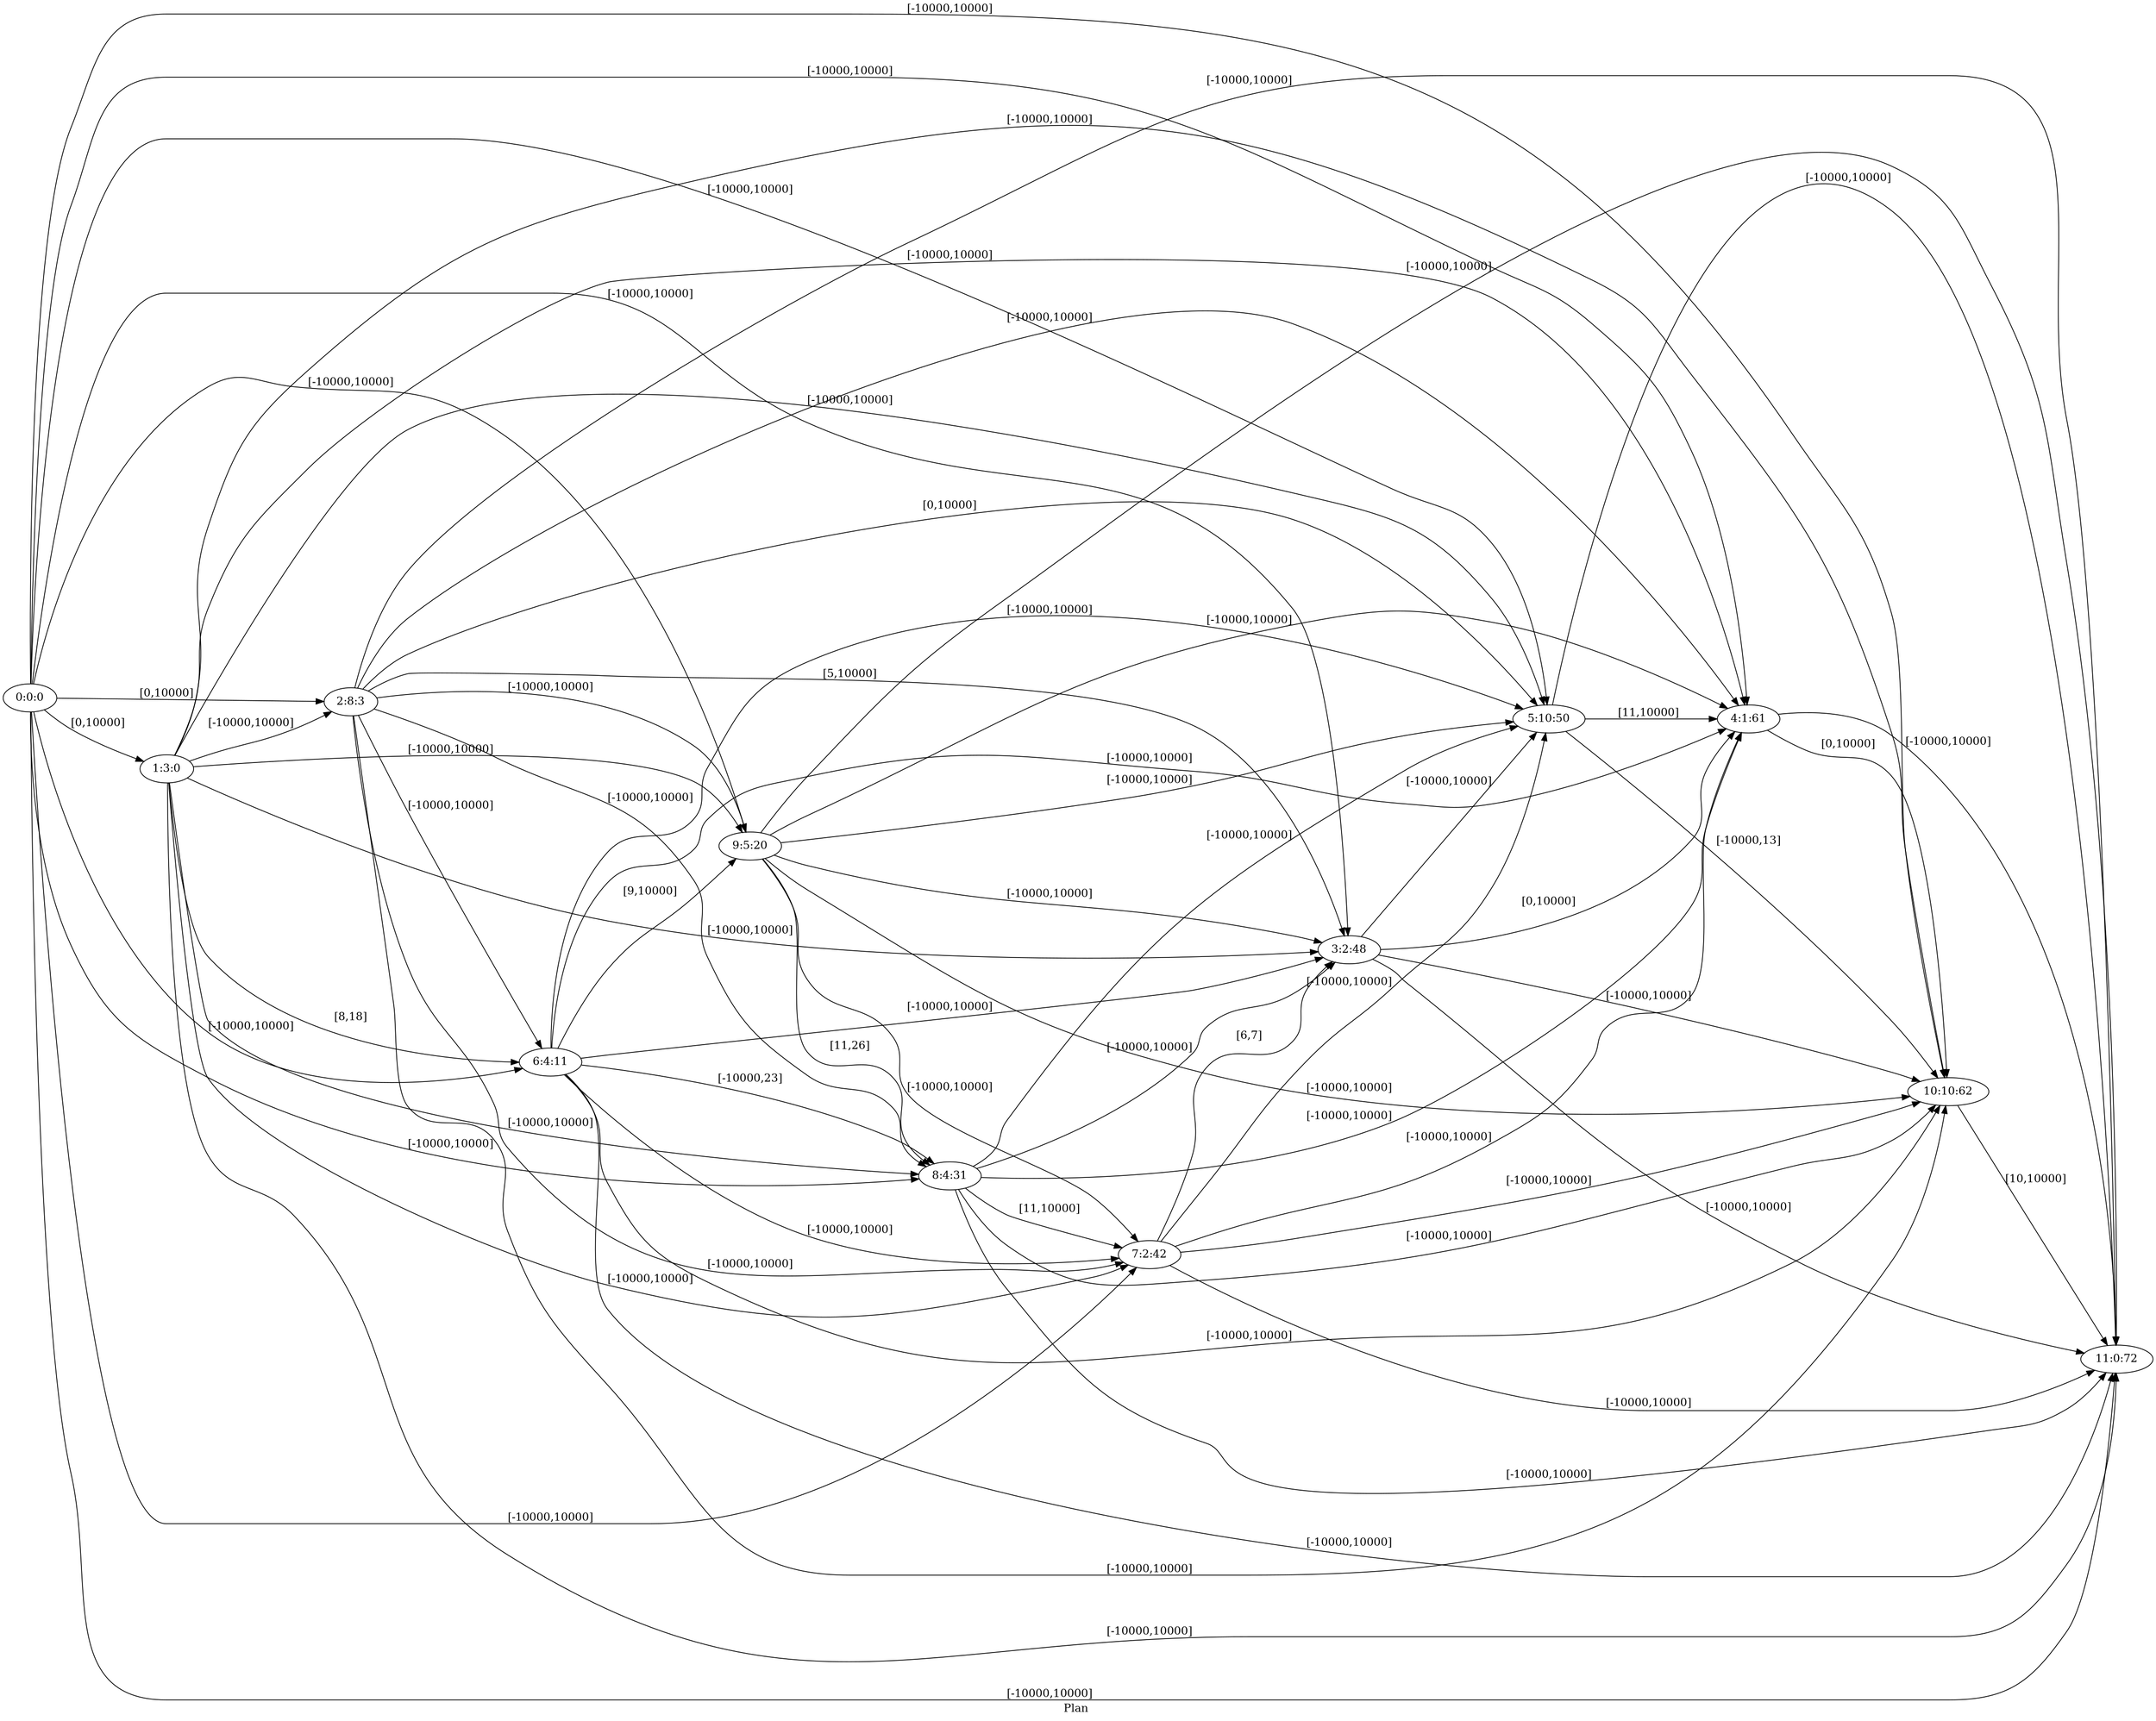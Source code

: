 digraph G {
 rankdir = LR;
 nodesep = .45; 
 size = 30;
label="Plan ";
 fldt = 0.324495;
"0:0:0"->"1:3:0"[ label = "[0,10000]"];
"0:0:0"->"2:8:3"[ label = "[0,10000]"];
"0:0:0"->"3:2:48"[ label = "[-10000,10000]"];
"0:0:0"->"4:1:61"[ label = "[-10000,10000]"];
"0:0:0"->"5:10:50"[ label = "[-10000,10000]"];
"0:0:0"->"6:4:11"[ label = "[-10000,10000]"];
"0:0:0"->"7:2:42"[ label = "[-10000,10000]"];
"0:0:0"->"8:4:31"[ label = "[-10000,10000]"];
"0:0:0"->"9:5:20"[ label = "[-10000,10000]"];
"0:0:0"->"10:10:62"[ label = "[-10000,10000]"];
"0:0:0"->"11:0:72"[ label = "[-10000,10000]"];
"1:3:0"->"2:8:3"[ label = "[-10000,10000]"];
"1:3:0"->"3:2:48"[ label = "[-10000,10000]"];
"1:3:0"->"4:1:61"[ label = "[-10000,10000]"];
"1:3:0"->"5:10:50"[ label = "[-10000,10000]"];
"1:3:0"->"6:4:11"[ label = "[8,18]"];
"1:3:0"->"7:2:42"[ label = "[-10000,10000]"];
"1:3:0"->"8:4:31"[ label = "[-10000,10000]"];
"1:3:0"->"9:5:20"[ label = "[-10000,10000]"];
"1:3:0"->"10:10:62"[ label = "[-10000,10000]"];
"1:3:0"->"11:0:72"[ label = "[-10000,10000]"];
"2:8:3"->"3:2:48"[ label = "[5,10000]"];
"2:8:3"->"4:1:61"[ label = "[-10000,10000]"];
"2:8:3"->"5:10:50"[ label = "[0,10000]"];
"2:8:3"->"6:4:11"[ label = "[-10000,10000]"];
"2:8:3"->"7:2:42"[ label = "[-10000,10000]"];
"2:8:3"->"8:4:31"[ label = "[-10000,10000]"];
"2:8:3"->"9:5:20"[ label = "[-10000,10000]"];
"2:8:3"->"10:10:62"[ label = "[-10000,10000]"];
"2:8:3"->"11:0:72"[ label = "[-10000,10000]"];
"3:2:48"->"4:1:61"[ label = "[0,10000]"];
"3:2:48"->"5:10:50"[ label = "[-10000,10000]"];
"3:2:48"->"10:10:62"[ label = "[-10000,10000]"];
"3:2:48"->"11:0:72"[ label = "[-10000,10000]"];
"4:1:61"->"10:10:62"[ label = "[0,10000]"];
"4:1:61"->"11:0:72"[ label = "[-10000,10000]"];
"5:10:50"->"4:1:61"[ label = "[11,10000]"];
"5:10:50"->"10:10:62"[ label = "[-10000,13]"];
"5:10:50"->"11:0:72"[ label = "[-10000,10000]"];
"6:4:11"->"3:2:48"[ label = "[-10000,10000]"];
"6:4:11"->"4:1:61"[ label = "[-10000,10000]"];
"6:4:11"->"5:10:50"[ label = "[-10000,10000]"];
"6:4:11"->"7:2:42"[ label = "[-10000,10000]"];
"6:4:11"->"8:4:31"[ label = "[-10000,23]"];
"6:4:11"->"9:5:20"[ label = "[9,10000]"];
"6:4:11"->"10:10:62"[ label = "[-10000,10000]"];
"6:4:11"->"11:0:72"[ label = "[-10000,10000]"];
"7:2:42"->"3:2:48"[ label = "[6,7]"];
"7:2:42"->"4:1:61"[ label = "[-10000,10000]"];
"7:2:42"->"5:10:50"[ label = "[-10000,10000]"];
"7:2:42"->"10:10:62"[ label = "[-10000,10000]"];
"7:2:42"->"11:0:72"[ label = "[-10000,10000]"];
"8:4:31"->"3:2:48"[ label = "[-10000,10000]"];
"8:4:31"->"4:1:61"[ label = "[-10000,10000]"];
"8:4:31"->"5:10:50"[ label = "[-10000,10000]"];
"8:4:31"->"7:2:42"[ label = "[11,10000]"];
"8:4:31"->"10:10:62"[ label = "[-10000,10000]"];
"8:4:31"->"11:0:72"[ label = "[-10000,10000]"];
"9:5:20"->"3:2:48"[ label = "[-10000,10000]"];
"9:5:20"->"4:1:61"[ label = "[-10000,10000]"];
"9:5:20"->"5:10:50"[ label = "[-10000,10000]"];
"9:5:20"->"7:2:42"[ label = "[-10000,10000]"];
"9:5:20"->"8:4:31"[ label = "[11,26]"];
"9:5:20"->"10:10:62"[ label = "[-10000,10000]"];
"9:5:20"->"11:0:72"[ label = "[-10000,10000]"];
"10:10:62"->"11:0:72"[ label = "[10,10000]"];
}

